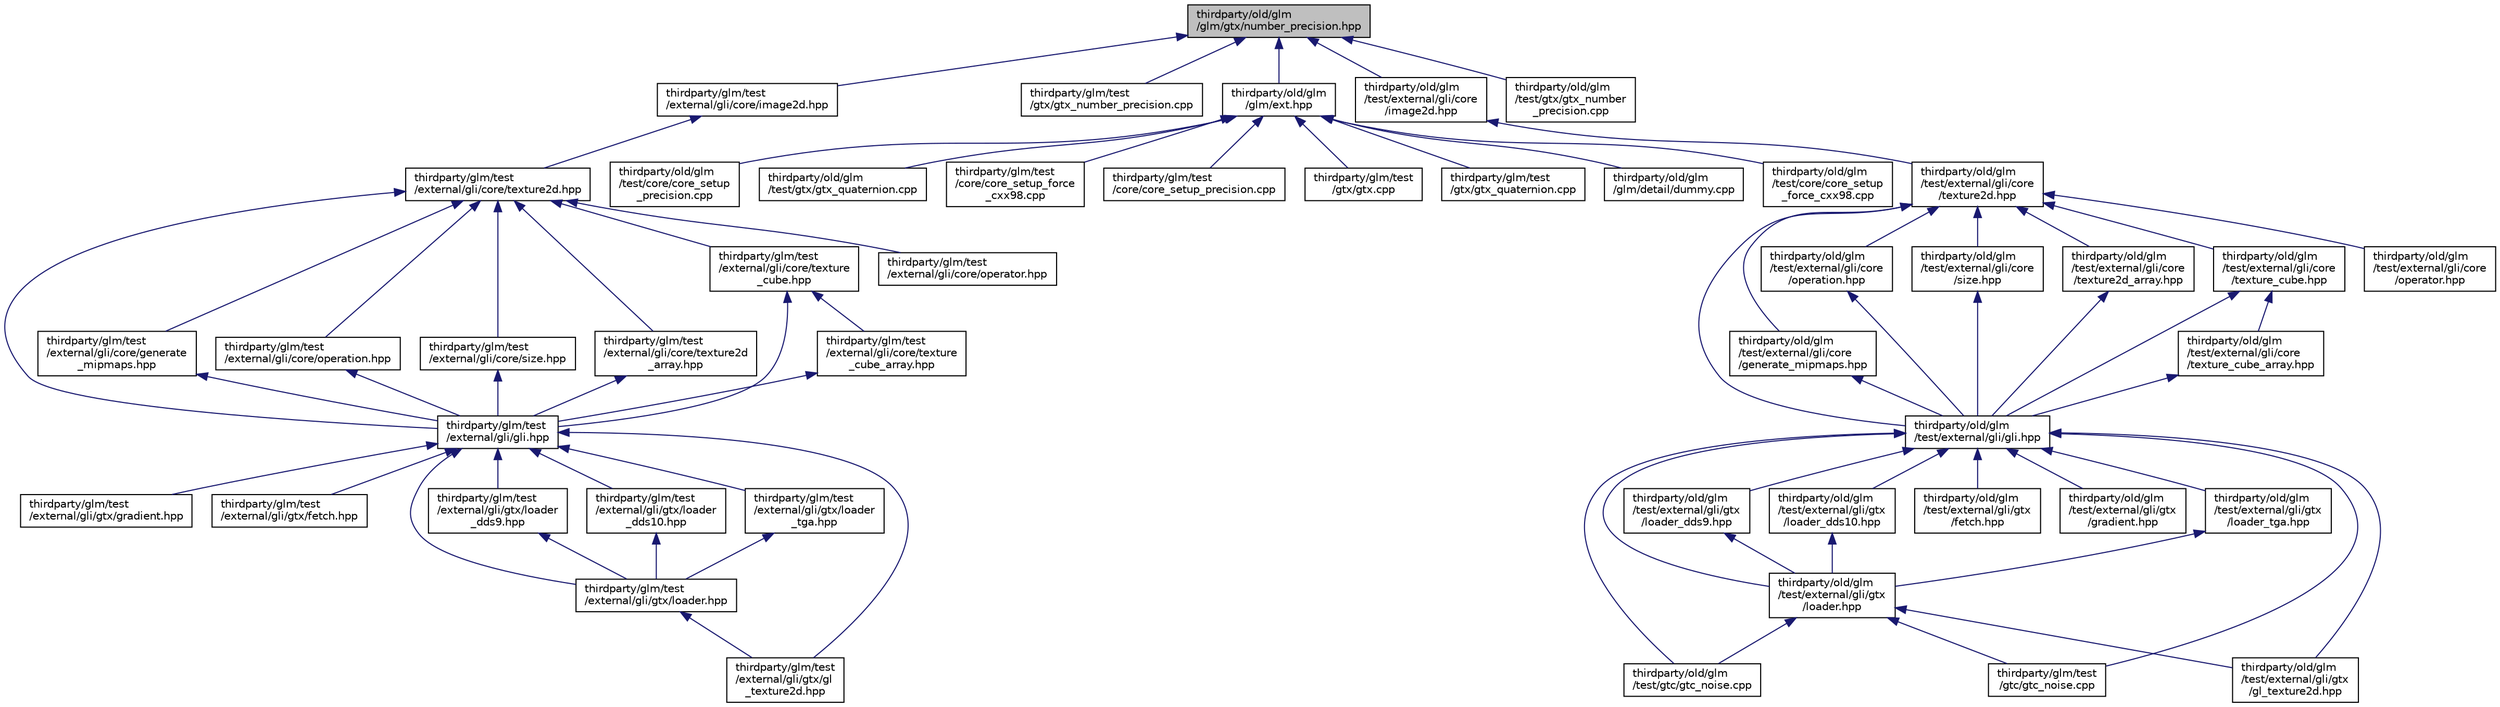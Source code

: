 digraph "thirdparty/old/glm/glm/gtx/number_precision.hpp"
{
  edge [fontname="Helvetica",fontsize="10",labelfontname="Helvetica",labelfontsize="10"];
  node [fontname="Helvetica",fontsize="10",shape=record];
  Node1 [label="thirdparty/old/glm\l/glm/gtx/number_precision.hpp",height=0.2,width=0.4,color="black", fillcolor="grey75", style="filled", fontcolor="black"];
  Node1 -> Node2 [dir="back",color="midnightblue",fontsize="10",style="solid",fontname="Helvetica"];
  Node2 [label="thirdparty/glm/test\l/external/gli/core/image2d.hpp",height=0.2,width=0.4,color="black", fillcolor="white", style="filled",URL="$glm_2test_2external_2gli_2core_2image2d_8hpp.html"];
  Node2 -> Node3 [dir="back",color="midnightblue",fontsize="10",style="solid",fontname="Helvetica"];
  Node3 [label="thirdparty/glm/test\l/external/gli/core/texture2d.hpp",height=0.2,width=0.4,color="black", fillcolor="white", style="filled",URL="$glm_2test_2external_2gli_2core_2texture2d_8hpp.html"];
  Node3 -> Node4 [dir="back",color="midnightblue",fontsize="10",style="solid",fontname="Helvetica"];
  Node4 [label="thirdparty/glm/test\l/external/gli/core/generate\l_mipmaps.hpp",height=0.2,width=0.4,color="black", fillcolor="white", style="filled",URL="$glm_2test_2external_2gli_2core_2generate__mipmaps_8hpp.html"];
  Node4 -> Node5 [dir="back",color="midnightblue",fontsize="10",style="solid",fontname="Helvetica"];
  Node5 [label="thirdparty/glm/test\l/external/gli/gli.hpp",height=0.2,width=0.4,color="black", fillcolor="white", style="filled",URL="$glm_2test_2external_2gli_2gli_8hpp.html"];
  Node5 -> Node6 [dir="back",color="midnightblue",fontsize="10",style="solid",fontname="Helvetica"];
  Node6 [label="thirdparty/glm/test\l/external/gli/gtx/fetch.hpp",height=0.2,width=0.4,color="black", fillcolor="white", style="filled",URL="$glm_2test_2external_2gli_2gtx_2fetch_8hpp.html"];
  Node5 -> Node7 [dir="back",color="midnightblue",fontsize="10",style="solid",fontname="Helvetica"];
  Node7 [label="thirdparty/glm/test\l/external/gli/gtx/gl\l_texture2d.hpp",height=0.2,width=0.4,color="black", fillcolor="white", style="filled",URL="$glm_2test_2external_2gli_2gtx_2gl__texture2d_8hpp.html"];
  Node5 -> Node8 [dir="back",color="midnightblue",fontsize="10",style="solid",fontname="Helvetica"];
  Node8 [label="thirdparty/glm/test\l/external/gli/gtx/loader.hpp",height=0.2,width=0.4,color="black", fillcolor="white", style="filled",URL="$glm_2test_2external_2gli_2gtx_2loader_8hpp.html"];
  Node8 -> Node7 [dir="back",color="midnightblue",fontsize="10",style="solid",fontname="Helvetica"];
  Node5 -> Node9 [dir="back",color="midnightblue",fontsize="10",style="solid",fontname="Helvetica"];
  Node9 [label="thirdparty/glm/test\l/external/gli/gtx/loader\l_dds9.hpp",height=0.2,width=0.4,color="black", fillcolor="white", style="filled",URL="$glm_2test_2external_2gli_2gtx_2loader__dds9_8hpp.html"];
  Node9 -> Node8 [dir="back",color="midnightblue",fontsize="10",style="solid",fontname="Helvetica"];
  Node5 -> Node10 [dir="back",color="midnightblue",fontsize="10",style="solid",fontname="Helvetica"];
  Node10 [label="thirdparty/glm/test\l/external/gli/gtx/loader\l_dds10.hpp",height=0.2,width=0.4,color="black", fillcolor="white", style="filled",URL="$glm_2test_2external_2gli_2gtx_2loader__dds10_8hpp.html"];
  Node10 -> Node8 [dir="back",color="midnightblue",fontsize="10",style="solid",fontname="Helvetica"];
  Node5 -> Node11 [dir="back",color="midnightblue",fontsize="10",style="solid",fontname="Helvetica"];
  Node11 [label="thirdparty/glm/test\l/external/gli/gtx/loader\l_tga.hpp",height=0.2,width=0.4,color="black", fillcolor="white", style="filled",URL="$glm_2test_2external_2gli_2gtx_2loader__tga_8hpp.html"];
  Node11 -> Node8 [dir="back",color="midnightblue",fontsize="10",style="solid",fontname="Helvetica"];
  Node5 -> Node12 [dir="back",color="midnightblue",fontsize="10",style="solid",fontname="Helvetica"];
  Node12 [label="thirdparty/glm/test\l/external/gli/gtx/gradient.hpp",height=0.2,width=0.4,color="black", fillcolor="white", style="filled",URL="$glm_2test_2external_2gli_2gtx_2gradient_8hpp.html"];
  Node3 -> Node13 [dir="back",color="midnightblue",fontsize="10",style="solid",fontname="Helvetica"];
  Node13 [label="thirdparty/glm/test\l/external/gli/core/operation.hpp",height=0.2,width=0.4,color="black", fillcolor="white", style="filled",URL="$glm_2test_2external_2gli_2core_2operation_8hpp.html"];
  Node13 -> Node5 [dir="back",color="midnightblue",fontsize="10",style="solid",fontname="Helvetica"];
  Node3 -> Node14 [dir="back",color="midnightblue",fontsize="10",style="solid",fontname="Helvetica"];
  Node14 [label="thirdparty/glm/test\l/external/gli/core/operator.hpp",height=0.2,width=0.4,color="black", fillcolor="white", style="filled",URL="$glm_2test_2external_2gli_2core_2operator_8hpp.html"];
  Node3 -> Node15 [dir="back",color="midnightblue",fontsize="10",style="solid",fontname="Helvetica"];
  Node15 [label="thirdparty/glm/test\l/external/gli/core/size.hpp",height=0.2,width=0.4,color="black", fillcolor="white", style="filled",URL="$glm_2test_2external_2gli_2core_2size_8hpp.html"];
  Node15 -> Node5 [dir="back",color="midnightblue",fontsize="10",style="solid",fontname="Helvetica"];
  Node3 -> Node16 [dir="back",color="midnightblue",fontsize="10",style="solid",fontname="Helvetica"];
  Node16 [label="thirdparty/glm/test\l/external/gli/core/texture2d\l_array.hpp",height=0.2,width=0.4,color="black", fillcolor="white", style="filled",URL="$glm_2test_2external_2gli_2core_2texture2d__array_8hpp.html"];
  Node16 -> Node5 [dir="back",color="midnightblue",fontsize="10",style="solid",fontname="Helvetica"];
  Node3 -> Node17 [dir="back",color="midnightblue",fontsize="10",style="solid",fontname="Helvetica"];
  Node17 [label="thirdparty/glm/test\l/external/gli/core/texture\l_cube.hpp",height=0.2,width=0.4,color="black", fillcolor="white", style="filled",URL="$glm_2test_2external_2gli_2core_2texture__cube_8hpp.html"];
  Node17 -> Node18 [dir="back",color="midnightblue",fontsize="10",style="solid",fontname="Helvetica"];
  Node18 [label="thirdparty/glm/test\l/external/gli/core/texture\l_cube_array.hpp",height=0.2,width=0.4,color="black", fillcolor="white", style="filled",URL="$glm_2test_2external_2gli_2core_2texture__cube__array_8hpp.html"];
  Node18 -> Node5 [dir="back",color="midnightblue",fontsize="10",style="solid",fontname="Helvetica"];
  Node17 -> Node5 [dir="back",color="midnightblue",fontsize="10",style="solid",fontname="Helvetica"];
  Node3 -> Node5 [dir="back",color="midnightblue",fontsize="10",style="solid",fontname="Helvetica"];
  Node1 -> Node19 [dir="back",color="midnightblue",fontsize="10",style="solid",fontname="Helvetica"];
  Node19 [label="thirdparty/glm/test\l/gtx/gtx_number_precision.cpp",height=0.2,width=0.4,color="black", fillcolor="white", style="filled",URL="$glm_2test_2gtx_2gtx__number__precision_8cpp.html"];
  Node1 -> Node20 [dir="back",color="midnightblue",fontsize="10",style="solid",fontname="Helvetica"];
  Node20 [label="thirdparty/old/glm\l/glm/ext.hpp",height=0.2,width=0.4,color="black", fillcolor="white", style="filled",URL="$old_2glm_2glm_2ext_8hpp.html"];
  Node20 -> Node21 [dir="back",color="midnightblue",fontsize="10",style="solid",fontname="Helvetica"];
  Node21 [label="thirdparty/glm/test\l/core/core_setup_force\l_cxx98.cpp",height=0.2,width=0.4,color="black", fillcolor="white", style="filled",URL="$glm_2test_2core_2core__setup__force__cxx98_8cpp.html"];
  Node20 -> Node22 [dir="back",color="midnightblue",fontsize="10",style="solid",fontname="Helvetica"];
  Node22 [label="thirdparty/glm/test\l/core/core_setup_precision.cpp",height=0.2,width=0.4,color="black", fillcolor="white", style="filled",URL="$glm_2test_2core_2core__setup__precision_8cpp.html"];
  Node20 -> Node23 [dir="back",color="midnightblue",fontsize="10",style="solid",fontname="Helvetica"];
  Node23 [label="thirdparty/glm/test\l/gtx/gtx.cpp",height=0.2,width=0.4,color="black", fillcolor="white", style="filled",URL="$gtx_8cpp.html"];
  Node20 -> Node24 [dir="back",color="midnightblue",fontsize="10",style="solid",fontname="Helvetica"];
  Node24 [label="thirdparty/glm/test\l/gtx/gtx_quaternion.cpp",height=0.2,width=0.4,color="black", fillcolor="white", style="filled",URL="$glm_2test_2gtx_2gtx__quaternion_8cpp.html"];
  Node20 -> Node25 [dir="back",color="midnightblue",fontsize="10",style="solid",fontname="Helvetica"];
  Node25 [label="thirdparty/old/glm\l/glm/detail/dummy.cpp",height=0.2,width=0.4,color="black", fillcolor="white", style="filled",URL="$old_2glm_2glm_2detail_2dummy_8cpp.html"];
  Node20 -> Node26 [dir="back",color="midnightblue",fontsize="10",style="solid",fontname="Helvetica"];
  Node26 [label="thirdparty/old/glm\l/test/core/core_setup\l_force_cxx98.cpp",height=0.2,width=0.4,color="black", fillcolor="white", style="filled",URL="$old_2glm_2test_2core_2core__setup__force__cxx98_8cpp.html"];
  Node20 -> Node27 [dir="back",color="midnightblue",fontsize="10",style="solid",fontname="Helvetica"];
  Node27 [label="thirdparty/old/glm\l/test/core/core_setup\l_precision.cpp",height=0.2,width=0.4,color="black", fillcolor="white", style="filled",URL="$old_2glm_2test_2core_2core__setup__precision_8cpp.html"];
  Node20 -> Node28 [dir="back",color="midnightblue",fontsize="10",style="solid",fontname="Helvetica"];
  Node28 [label="thirdparty/old/glm\l/test/gtx/gtx_quaternion.cpp",height=0.2,width=0.4,color="black", fillcolor="white", style="filled",URL="$old_2glm_2test_2gtx_2gtx__quaternion_8cpp.html"];
  Node1 -> Node29 [dir="back",color="midnightblue",fontsize="10",style="solid",fontname="Helvetica"];
  Node29 [label="thirdparty/old/glm\l/test/external/gli/core\l/image2d.hpp",height=0.2,width=0.4,color="black", fillcolor="white", style="filled",URL="$old_2glm_2test_2external_2gli_2core_2image2d_8hpp.html"];
  Node29 -> Node30 [dir="back",color="midnightblue",fontsize="10",style="solid",fontname="Helvetica"];
  Node30 [label="thirdparty/old/glm\l/test/external/gli/core\l/texture2d.hpp",height=0.2,width=0.4,color="black", fillcolor="white", style="filled",URL="$old_2glm_2test_2external_2gli_2core_2texture2d_8hpp.html"];
  Node30 -> Node31 [dir="back",color="midnightblue",fontsize="10",style="solid",fontname="Helvetica"];
  Node31 [label="thirdparty/old/glm\l/test/external/gli/core\l/generate_mipmaps.hpp",height=0.2,width=0.4,color="black", fillcolor="white", style="filled",URL="$old_2glm_2test_2external_2gli_2core_2generate__mipmaps_8hpp.html"];
  Node31 -> Node32 [dir="back",color="midnightblue",fontsize="10",style="solid",fontname="Helvetica"];
  Node32 [label="thirdparty/old/glm\l/test/external/gli/gli.hpp",height=0.2,width=0.4,color="black", fillcolor="white", style="filled",URL="$old_2glm_2test_2external_2gli_2gli_8hpp.html"];
  Node32 -> Node33 [dir="back",color="midnightblue",fontsize="10",style="solid",fontname="Helvetica"];
  Node33 [label="thirdparty/glm/test\l/gtc/gtc_noise.cpp",height=0.2,width=0.4,color="black", fillcolor="white", style="filled",URL="$glm_2test_2gtc_2gtc__noise_8cpp.html"];
  Node32 -> Node34 [dir="back",color="midnightblue",fontsize="10",style="solid",fontname="Helvetica"];
  Node34 [label="thirdparty/old/glm\l/test/external/gli/gtx\l/fetch.hpp",height=0.2,width=0.4,color="black", fillcolor="white", style="filled",URL="$old_2glm_2test_2external_2gli_2gtx_2fetch_8hpp.html"];
  Node32 -> Node35 [dir="back",color="midnightblue",fontsize="10",style="solid",fontname="Helvetica"];
  Node35 [label="thirdparty/old/glm\l/test/external/gli/gtx\l/gl_texture2d.hpp",height=0.2,width=0.4,color="black", fillcolor="white", style="filled",URL="$old_2glm_2test_2external_2gli_2gtx_2gl__texture2d_8hpp.html"];
  Node32 -> Node36 [dir="back",color="midnightblue",fontsize="10",style="solid",fontname="Helvetica"];
  Node36 [label="thirdparty/old/glm\l/test/external/gli/gtx\l/loader.hpp",height=0.2,width=0.4,color="black", fillcolor="white", style="filled",URL="$old_2glm_2test_2external_2gli_2gtx_2loader_8hpp.html"];
  Node36 -> Node33 [dir="back",color="midnightblue",fontsize="10",style="solid",fontname="Helvetica"];
  Node36 -> Node35 [dir="back",color="midnightblue",fontsize="10",style="solid",fontname="Helvetica"];
  Node36 -> Node37 [dir="back",color="midnightblue",fontsize="10",style="solid",fontname="Helvetica"];
  Node37 [label="thirdparty/old/glm\l/test/gtc/gtc_noise.cpp",height=0.2,width=0.4,color="black", fillcolor="white", style="filled",URL="$old_2glm_2test_2gtc_2gtc__noise_8cpp.html"];
  Node32 -> Node38 [dir="back",color="midnightblue",fontsize="10",style="solid",fontname="Helvetica"];
  Node38 [label="thirdparty/old/glm\l/test/external/gli/gtx\l/loader_dds9.hpp",height=0.2,width=0.4,color="black", fillcolor="white", style="filled",URL="$old_2glm_2test_2external_2gli_2gtx_2loader__dds9_8hpp.html"];
  Node38 -> Node36 [dir="back",color="midnightblue",fontsize="10",style="solid",fontname="Helvetica"];
  Node32 -> Node39 [dir="back",color="midnightblue",fontsize="10",style="solid",fontname="Helvetica"];
  Node39 [label="thirdparty/old/glm\l/test/external/gli/gtx\l/loader_dds10.hpp",height=0.2,width=0.4,color="black", fillcolor="white", style="filled",URL="$old_2glm_2test_2external_2gli_2gtx_2loader__dds10_8hpp.html"];
  Node39 -> Node36 [dir="back",color="midnightblue",fontsize="10",style="solid",fontname="Helvetica"];
  Node32 -> Node40 [dir="back",color="midnightblue",fontsize="10",style="solid",fontname="Helvetica"];
  Node40 [label="thirdparty/old/glm\l/test/external/gli/gtx\l/loader_tga.hpp",height=0.2,width=0.4,color="black", fillcolor="white", style="filled",URL="$old_2glm_2test_2external_2gli_2gtx_2loader__tga_8hpp.html"];
  Node40 -> Node36 [dir="back",color="midnightblue",fontsize="10",style="solid",fontname="Helvetica"];
  Node32 -> Node41 [dir="back",color="midnightblue",fontsize="10",style="solid",fontname="Helvetica"];
  Node41 [label="thirdparty/old/glm\l/test/external/gli/gtx\l/gradient.hpp",height=0.2,width=0.4,color="black", fillcolor="white", style="filled",URL="$old_2glm_2test_2external_2gli_2gtx_2gradient_8hpp.html"];
  Node32 -> Node37 [dir="back",color="midnightblue",fontsize="10",style="solid",fontname="Helvetica"];
  Node30 -> Node42 [dir="back",color="midnightblue",fontsize="10",style="solid",fontname="Helvetica"];
  Node42 [label="thirdparty/old/glm\l/test/external/gli/core\l/operation.hpp",height=0.2,width=0.4,color="black", fillcolor="white", style="filled",URL="$old_2glm_2test_2external_2gli_2core_2operation_8hpp.html"];
  Node42 -> Node32 [dir="back",color="midnightblue",fontsize="10",style="solid",fontname="Helvetica"];
  Node30 -> Node43 [dir="back",color="midnightblue",fontsize="10",style="solid",fontname="Helvetica"];
  Node43 [label="thirdparty/old/glm\l/test/external/gli/core\l/operator.hpp",height=0.2,width=0.4,color="black", fillcolor="white", style="filled",URL="$old_2glm_2test_2external_2gli_2core_2operator_8hpp.html"];
  Node30 -> Node44 [dir="back",color="midnightblue",fontsize="10",style="solid",fontname="Helvetica"];
  Node44 [label="thirdparty/old/glm\l/test/external/gli/core\l/size.hpp",height=0.2,width=0.4,color="black", fillcolor="white", style="filled",URL="$old_2glm_2test_2external_2gli_2core_2size_8hpp.html"];
  Node44 -> Node32 [dir="back",color="midnightblue",fontsize="10",style="solid",fontname="Helvetica"];
  Node30 -> Node45 [dir="back",color="midnightblue",fontsize="10",style="solid",fontname="Helvetica"];
  Node45 [label="thirdparty/old/glm\l/test/external/gli/core\l/texture2d_array.hpp",height=0.2,width=0.4,color="black", fillcolor="white", style="filled",URL="$old_2glm_2test_2external_2gli_2core_2texture2d__array_8hpp.html"];
  Node45 -> Node32 [dir="back",color="midnightblue",fontsize="10",style="solid",fontname="Helvetica"];
  Node30 -> Node46 [dir="back",color="midnightblue",fontsize="10",style="solid",fontname="Helvetica"];
  Node46 [label="thirdparty/old/glm\l/test/external/gli/core\l/texture_cube.hpp",height=0.2,width=0.4,color="black", fillcolor="white", style="filled",URL="$old_2glm_2test_2external_2gli_2core_2texture__cube_8hpp.html"];
  Node46 -> Node47 [dir="back",color="midnightblue",fontsize="10",style="solid",fontname="Helvetica"];
  Node47 [label="thirdparty/old/glm\l/test/external/gli/core\l/texture_cube_array.hpp",height=0.2,width=0.4,color="black", fillcolor="white", style="filled",URL="$old_2glm_2test_2external_2gli_2core_2texture__cube__array_8hpp.html"];
  Node47 -> Node32 [dir="back",color="midnightblue",fontsize="10",style="solid",fontname="Helvetica"];
  Node46 -> Node32 [dir="back",color="midnightblue",fontsize="10",style="solid",fontname="Helvetica"];
  Node30 -> Node32 [dir="back",color="midnightblue",fontsize="10",style="solid",fontname="Helvetica"];
  Node1 -> Node48 [dir="back",color="midnightblue",fontsize="10",style="solid",fontname="Helvetica"];
  Node48 [label="thirdparty/old/glm\l/test/gtx/gtx_number\l_precision.cpp",height=0.2,width=0.4,color="black", fillcolor="white", style="filled",URL="$old_2glm_2test_2gtx_2gtx__number__precision_8cpp.html"];
}
